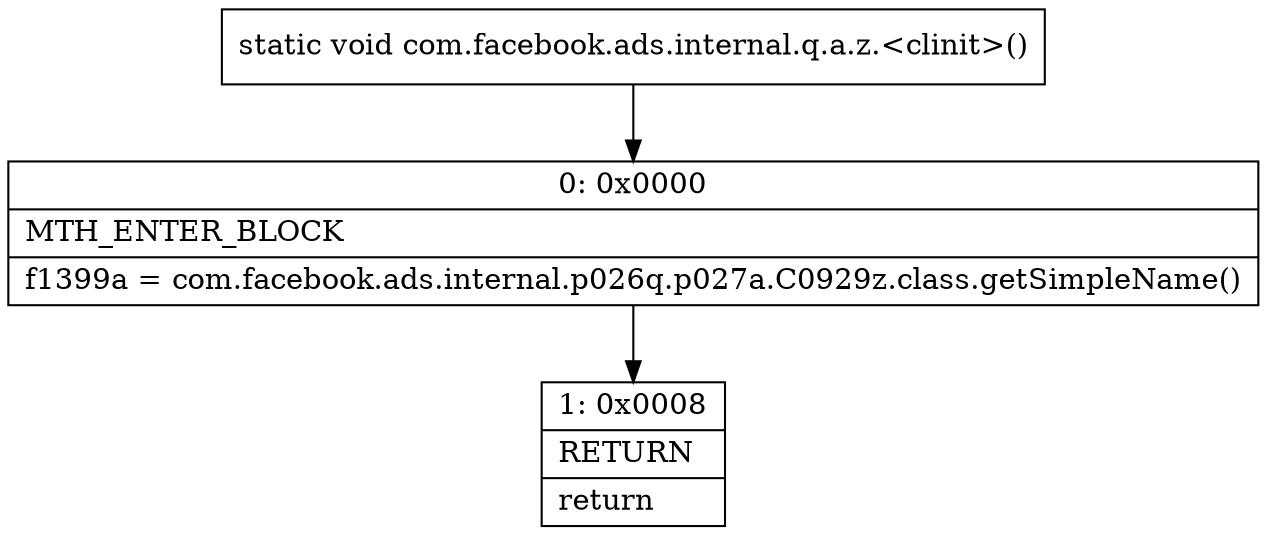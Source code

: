 digraph "CFG forcom.facebook.ads.internal.q.a.z.\<clinit\>()V" {
Node_0 [shape=record,label="{0\:\ 0x0000|MTH_ENTER_BLOCK\l|f1399a = com.facebook.ads.internal.p026q.p027a.C0929z.class.getSimpleName()\l}"];
Node_1 [shape=record,label="{1\:\ 0x0008|RETURN\l|return\l}"];
MethodNode[shape=record,label="{static void com.facebook.ads.internal.q.a.z.\<clinit\>() }"];
MethodNode -> Node_0;
Node_0 -> Node_1;
}

